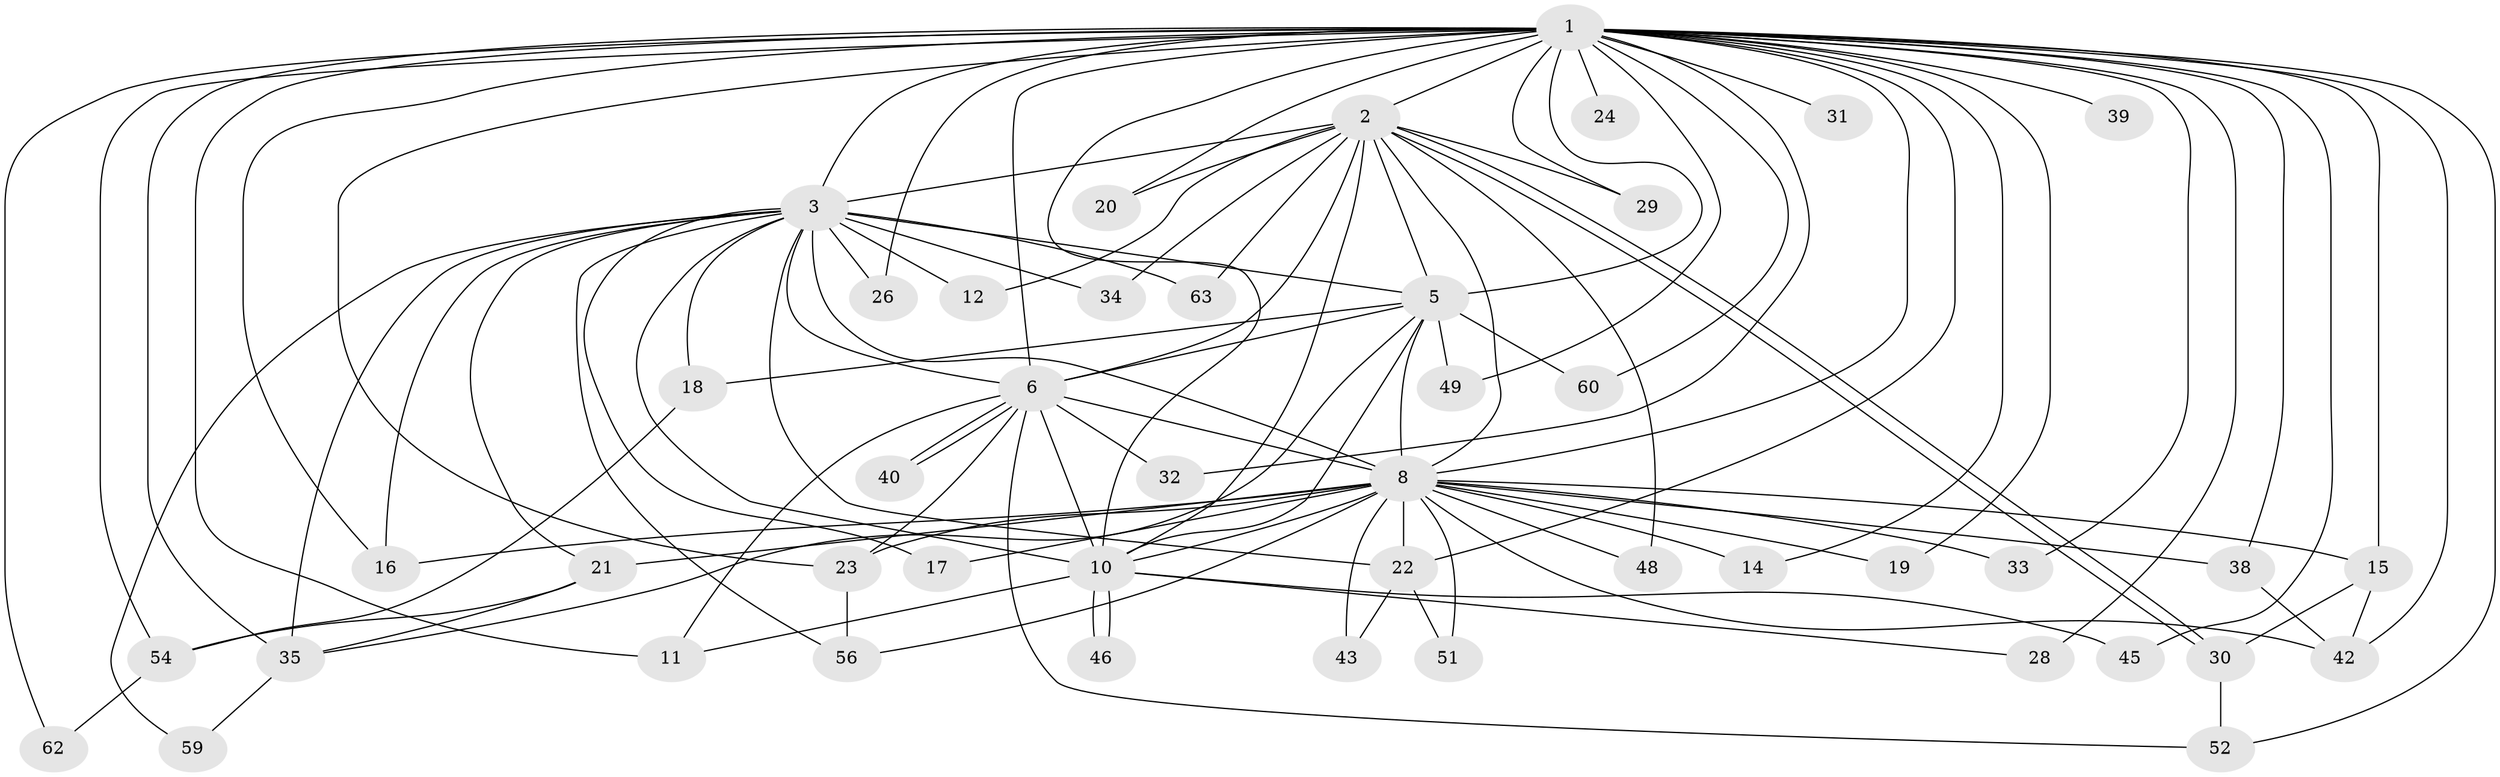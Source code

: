 // Generated by graph-tools (version 1.1) at 2025/51/02/27/25 19:51:49]
// undirected, 46 vertices, 108 edges
graph export_dot {
graph [start="1"]
  node [color=gray90,style=filled];
  1 [super="+4"];
  2 [super="+25"];
  3 [super="+7"];
  5 [super="+13"];
  6 [super="+41"];
  8 [super="+9"];
  10 [super="+55"];
  11 [super="+37"];
  12;
  14;
  15 [super="+67"];
  16 [super="+64"];
  17;
  18;
  19;
  20 [super="+53"];
  21 [super="+58"];
  22 [super="+27"];
  23 [super="+50"];
  24;
  26 [super="+66"];
  28 [super="+36"];
  29;
  30 [super="+47"];
  31;
  32;
  33;
  34;
  35 [super="+68"];
  38;
  39;
  40;
  42 [super="+44"];
  43;
  45;
  46;
  48;
  49;
  51;
  52 [super="+57"];
  54 [super="+61"];
  56 [super="+65"];
  59;
  60;
  62;
  63;
  1 -- 2 [weight=2];
  1 -- 3 [weight=4];
  1 -- 5 [weight=2];
  1 -- 6 [weight=2];
  1 -- 8 [weight=4];
  1 -- 10 [weight=3];
  1 -- 22;
  1 -- 31 [weight=2];
  1 -- 33;
  1 -- 38;
  1 -- 11;
  1 -- 14;
  1 -- 15;
  1 -- 16;
  1 -- 19;
  1 -- 20;
  1 -- 24;
  1 -- 26;
  1 -- 28 [weight=2];
  1 -- 29;
  1 -- 32;
  1 -- 35;
  1 -- 39;
  1 -- 42;
  1 -- 45;
  1 -- 49;
  1 -- 52;
  1 -- 54;
  1 -- 60;
  1 -- 62;
  1 -- 23;
  2 -- 3 [weight=2];
  2 -- 5;
  2 -- 6 [weight=2];
  2 -- 8 [weight=2];
  2 -- 10;
  2 -- 12;
  2 -- 20 [weight=2];
  2 -- 29;
  2 -- 30;
  2 -- 30;
  2 -- 34;
  2 -- 48;
  2 -- 63;
  3 -- 5 [weight=2];
  3 -- 6 [weight=2];
  3 -- 8 [weight=4];
  3 -- 10 [weight=2];
  3 -- 16;
  3 -- 18;
  3 -- 22;
  3 -- 56;
  3 -- 63;
  3 -- 34;
  3 -- 12;
  3 -- 17;
  3 -- 21;
  3 -- 59;
  3 -- 35;
  3 -- 26;
  5 -- 6;
  5 -- 8 [weight=3];
  5 -- 10;
  5 -- 18;
  5 -- 35;
  5 -- 49;
  5 -- 60;
  6 -- 8 [weight=2];
  6 -- 10 [weight=2];
  6 -- 11;
  6 -- 23;
  6 -- 32;
  6 -- 40;
  6 -- 40;
  6 -- 52;
  8 -- 10 [weight=2];
  8 -- 14;
  8 -- 38;
  8 -- 51;
  8 -- 15;
  8 -- 17;
  8 -- 19;
  8 -- 21;
  8 -- 23;
  8 -- 33;
  8 -- 43;
  8 -- 48;
  8 -- 56;
  8 -- 22;
  8 -- 42;
  8 -- 16;
  10 -- 28;
  10 -- 45;
  10 -- 46;
  10 -- 46;
  10 -- 11;
  15 -- 42;
  15 -- 30;
  18 -- 54;
  21 -- 35;
  21 -- 54;
  22 -- 43;
  22 -- 51;
  23 -- 56;
  30 -- 52;
  35 -- 59;
  38 -- 42;
  54 -- 62;
}
